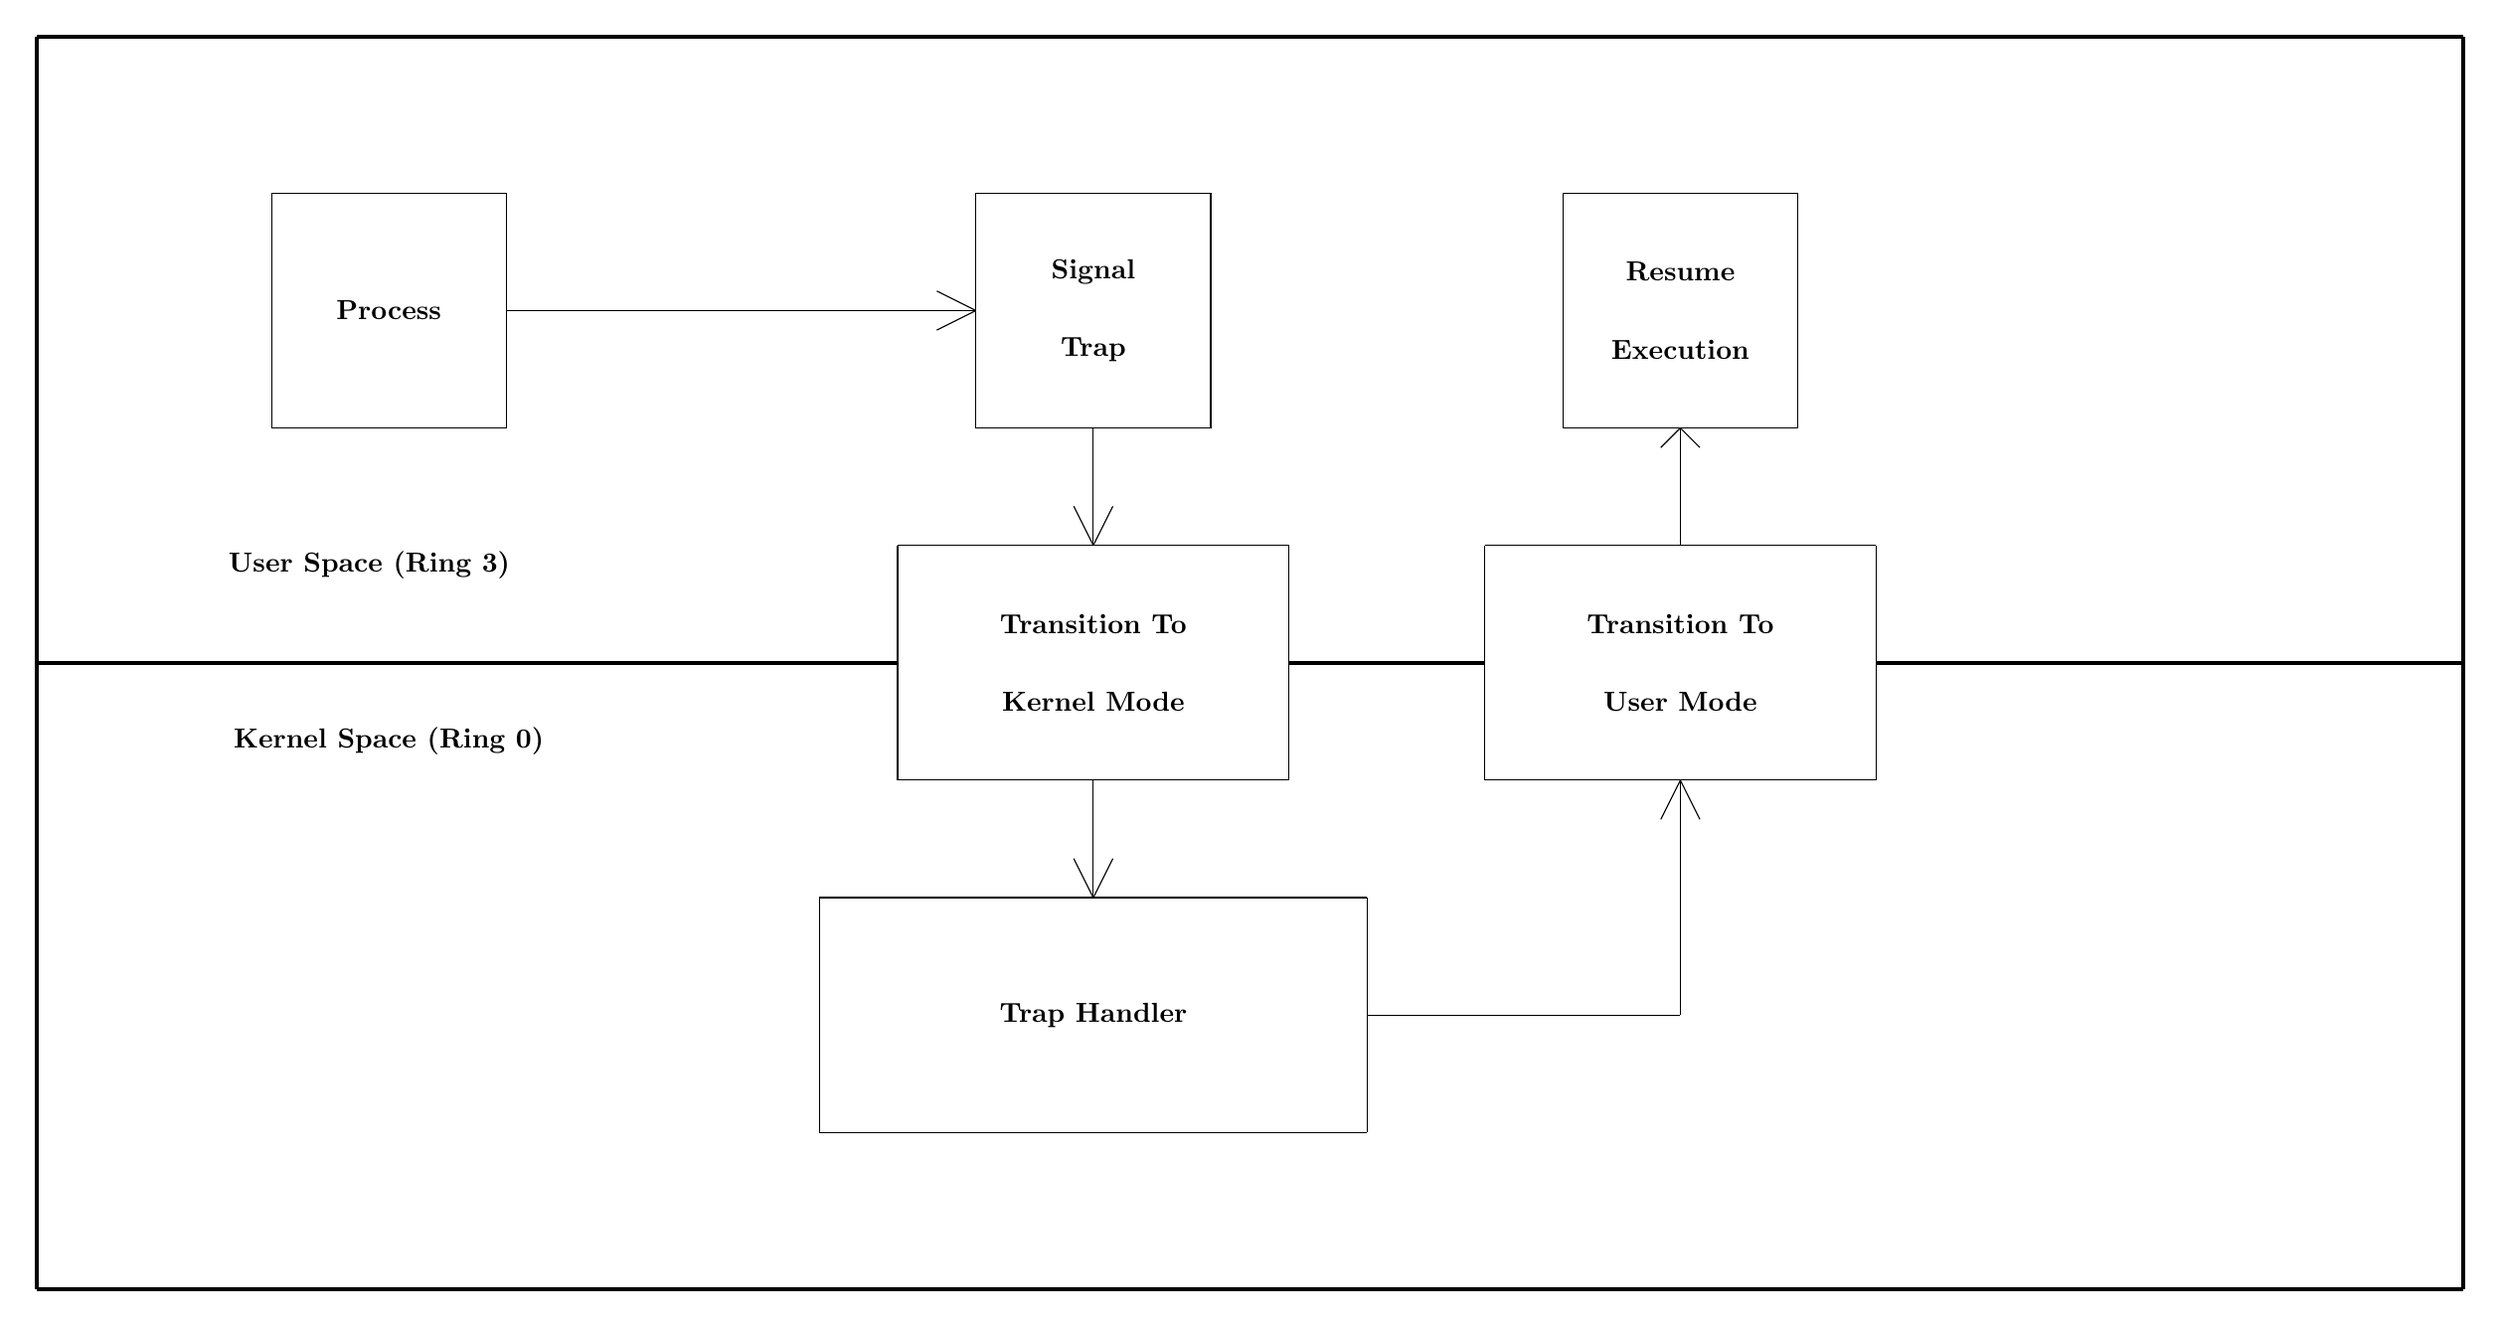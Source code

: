 \begin{tikzpicture}
	\begin{pgfonlayer}{nodelayer}
		\node [style=none] (0) at (-28, 3) {};
		\node [style=none] (2) at (-28, 19) {};
		\node [style=none] (3) at (-28, 11) {};
		\node [style=none] (4) at (3, 11) {};
		\node [style=none] (5) at (3, 19) {};
		\node [style=none] (6) at (3, 3) {};
		\node [style=none] (7) at (-23.75, 12.25) {\textbf{User Space (Ring 3)}};
		\node [style=none] (8) at (-23.5, 10) {\textbf{Kernel Space (Ring 0)}};
		\node [style=none] (9) at (-25, 17) {};
		\node [style=none] (10) at (-22, 17) {};
		\node [style=none] (11) at (-22, 14) {};
		\node [style=none] (12) at (-25, 14) {};
		\node [style=none] (14) at (-23.5, 15.5) {\textbf{Process}};
		\node [style=none] (15) at (-22, 15.5) {};
		\node [style=none] (16) at (-22, 15.5) {};
		\node [style=none] (17) at (-16, 15.5) {};
		\node [style=none] (18) at (-16.5, 15.75) {};
		\node [style=none] (19) at (-16.5, 15.25) {};
		\node [style=none] (20) at (-16, 17) {};
		\node [style=none] (21) at (-13, 17) {};
		\node [style=none] (22) at (-13, 14) {};
		\node [style=none] (23) at (-16, 14) {};
		\node [style=none] (24) at (-14.5, 16) {\textbf{Signal}};
		\node [style=none] (27) at (-14.5, 12.5) {};
		\node [style=none] (28) at (-14.5, 14) {};
		\node [style=none] (29) at (-17, 12.5) {};
		\node [style=none] (30) at (-12, 12.5) {};
		\node [style=none] (31) at (-17, 9.5) {};
		\node [style=none] (32) at (-12, 9.5) {};
		\node [style=none] (33) at (-14.75, 13) {};
		\node [style=none] (34) at (-14.25, 13) {};
		\node [style=none] (35) at (-17, 11) {};
		\node [style=none] (36) at (-12, 11) {};
		\node [style=none] (38) at (-18, 8) {};
		\node [style=none] (39) at (-11, 8) {};
		\node [style=none] (40) at (-18, 5) {};
		\node [style=none] (41) at (-11, 5) {};
		\node [style=none] (43) at (-14.5, 6.5) {\textbf{Trap Handler}};
		\node [style=none] (44) at (-14.5, 15) {\textbf{Trap}};
		\node [style=none] (46) at (-14.5, 11.5) {\textbf{Transition To}};
		\node [style=none] (53) at (-14.5, 10.5) {\textbf{Kernel Mode}};
		\node [style=none] (54) at (-14.5, 9.5) {};
		\node [style=none] (55) at (-14.5, 8) {};
		\node [style=none] (56) at (-14.75, 8.5) {};
		\node [style=none] (57) at (-14.25, 8.5) {};
		\node [style=none] (58) at (-11, 6.5) {};
		\node [style=none] (59) at (-7, 6.5) {};
		\node [style=none] (60) at (-7, 12.5) {};
		\node [style=none] (61) at (-9.5, 12.5) {};
		\node [style=none] (62) at (-4.5, 12.5) {};
		\node [style=none] (63) at (-9.5, 9.5) {};
		\node [style=none] (64) at (-4.5, 9.5) {};
		\node [style=none] (67) at (-9.5, 11) {};
		\node [style=none] (68) at (-4.5, 11) {};
		\node [style=none] (69) at (-7, 11.5) {\textbf{Transition To}};
		\node [style=none] (70) at (-7, 10.5) {\textbf{User Mode}};
		\node [style=none] (71) at (-7, 9.5) {};
		\node [style=none] (72) at (-7.25, 9) {};
		\node [style=none] (73) at (-6.75, 9) {};
		\node [style=none] (74) at (-8.5, 17) {};
		\node [style=none] (75) at (-5.5, 17) {};
		\node [style=none] (76) at (-5.5, 14) {};
		\node [style=none] (77) at (-8.5, 14) {};
		\node [style=none] (78) at (-7, 16) {\textbf{Resume}};
		\node [style=none] (80) at (-7, 14) {};
		\node [style=none] (81) at (-6.75, 13.75) {};
		\node [style=none] (83) at (-7.25, 13.75) {};
		\node [style=none] (84) at (-7, 15) {\textbf{Execution}};
	\end{pgfonlayer}
	\begin{pgfonlayer}{edgelayer}
		\draw [line width=0.5mm, black] (2.center) to (0.center);
		\draw [line width=0.5mm, black] (2.center) to (5.center);
		\draw [line width=0.5mm, black] (5.center) to (6.center);
		\draw [line width=0.5mm, black] (6.center) to (0.center);
		\draw (9.center) to (10.center);
		\draw [in=90, out=-90] (10.center) to (11.center);
		\draw (11.center) to (12.center);
		\draw (12.center) to (9.center);
		\draw (16.center) to (17.center);
		\draw (17.center) to (18.center);
		\draw (17.center) to (19.center);
		\draw (20.center) to (21.center);
		\draw (22.center) to (23.center);
		\draw (23.center) to (20.center);
		\draw (28.center) to (27.center);
		\draw (29.center) to (30.center);
		\draw (30.center) to (32.center);
		\draw (32.center) to (31.center);
		\draw (31.center) to (29.center);
		\draw (27.center) to (33.center);
		\draw (27.center) to (34.center);
		\draw [line width=0.5mm, black] (3.center) to (35.center);
		\draw [fill=yellow] (38.center) to (39.center);
		\draw (39.center) to (41.center);
		\draw (41.center) to (40.center);
		\draw (40.center) to (38.center);
		\draw (54.center) to (55.center);
		\draw (55.center) to (56.center);
		\draw (55.center) to (57.center);
		\draw (58.center) to (59.center);
		\draw (61.center) to (62.center);
		\draw (62.center) to (64.center);
		\draw (64.center) to (63.center);
		\draw (63.center) to (61.center);
		\draw (71.center) to (59.center);
		\draw (71.center) to (72.center);
		\draw (71.center) to (73.center);
		\draw [line width=0.5mm, black] (36.center) to (67.center);
		\draw [line width=0.5mm, black] (68.center) to (4.center);
		\draw (74.center) to (75.center);
		\draw [in=90, out=-90] (75.center) to (76.center);
		\draw (76.center) to (77.center);
		\draw (77.center) to (74.center);
		\draw (80.center) to (60.center);
		\draw (80.center) to (83.center);
		\draw (80.center) to (81.center);
		\draw (21.center) to (22.center);
	\end{pgfonlayer}
\end{tikzpicture}
